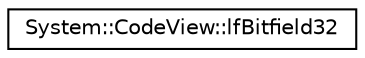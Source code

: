 digraph G
{
  edge [fontname="Helvetica",fontsize="10",labelfontname="Helvetica",labelfontsize="10"];
  node [fontname="Helvetica",fontsize="10",shape=record];
  rankdir="LR";
  Node1 [label="System::CodeView::lfBitfield32",height=0.2,width=0.4,color="black", fillcolor="white", style="filled",URL="$struct_system_1_1_code_view_1_1lf_bitfield32.html"];
}
